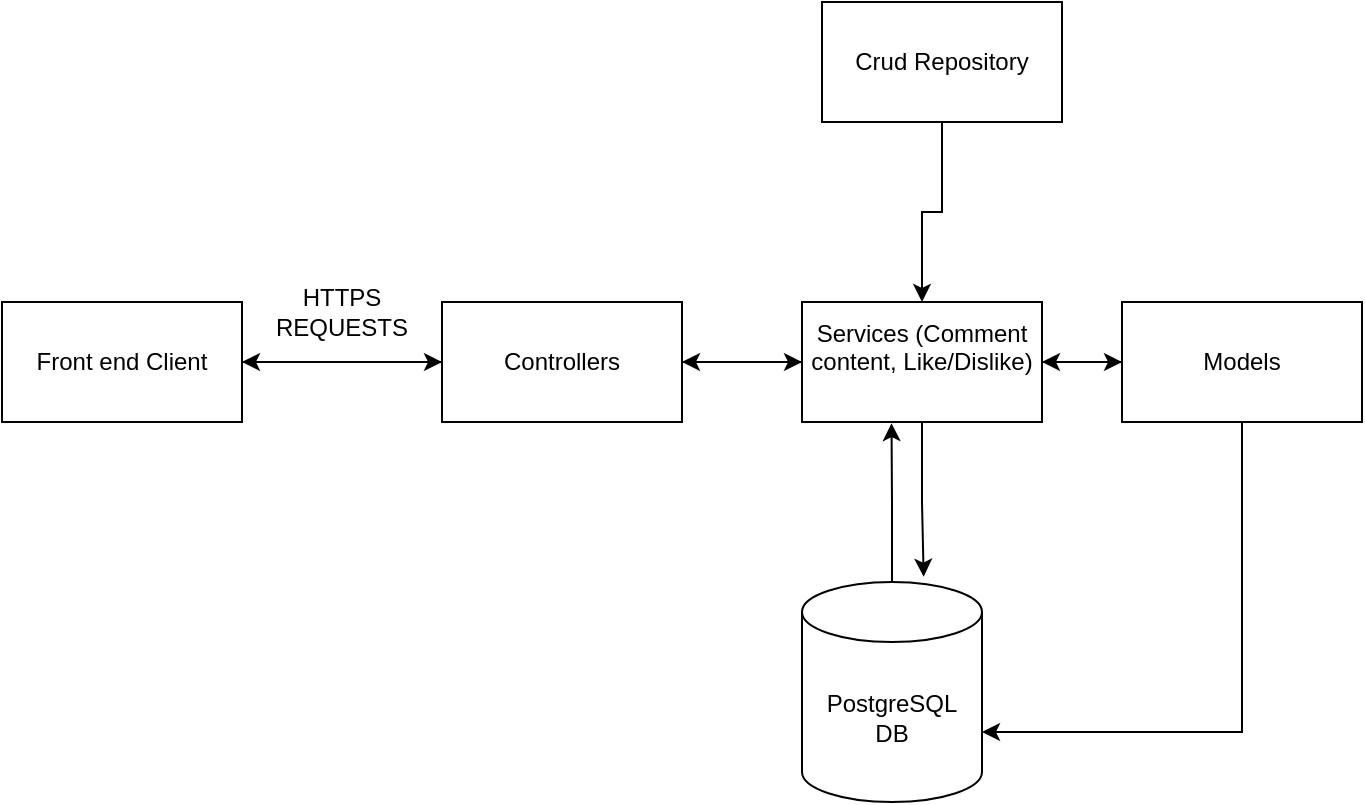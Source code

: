 <mxfile version="20.8.5" type="device"><diagram id="WTgHQfKJ3sEN2fbYTCML" name="Page-1"><mxGraphModel dx="1050" dy="573" grid="1" gridSize="10" guides="1" tooltips="1" connect="1" arrows="1" fold="1" page="1" pageScale="1" pageWidth="850" pageHeight="1100" math="0" shadow="0"><root><mxCell id="0"/><mxCell id="1" parent="0"/><mxCell id="dkjBBXFen5a6FMUMMJrV-6" style="edgeStyle=orthogonalEdgeStyle;rounded=0;orthogonalLoop=1;jettySize=auto;html=1;exitX=1;exitY=0.5;exitDx=0;exitDy=0;entryX=0;entryY=0.5;entryDx=0;entryDy=0;endArrow=classic;endFill=1;" edge="1" parent="1" source="dkjBBXFen5a6FMUMMJrV-1" target="dkjBBXFen5a6FMUMMJrV-2"><mxGeometry relative="1" as="geometry"/></mxCell><mxCell id="dkjBBXFen5a6FMUMMJrV-1" value="Front end Client" style="rounded=0;whiteSpace=wrap;html=1;" vertex="1" parent="1"><mxGeometry x="110" y="230" width="120" height="60" as="geometry"/></mxCell><mxCell id="dkjBBXFen5a6FMUMMJrV-5" style="edgeStyle=orthogonalEdgeStyle;rounded=0;orthogonalLoop=1;jettySize=auto;html=1;entryX=1;entryY=0.5;entryDx=0;entryDy=0;endArrow=classic;endFill=1;" edge="1" parent="1" source="dkjBBXFen5a6FMUMMJrV-2" target="dkjBBXFen5a6FMUMMJrV-1"><mxGeometry relative="1" as="geometry"/></mxCell><mxCell id="dkjBBXFen5a6FMUMMJrV-22" style="edgeStyle=orthogonalEdgeStyle;rounded=0;orthogonalLoop=1;jettySize=auto;html=1;entryX=0;entryY=0.5;entryDx=0;entryDy=0;endArrow=classic;endFill=1;" edge="1" parent="1" source="dkjBBXFen5a6FMUMMJrV-2" target="dkjBBXFen5a6FMUMMJrV-15"><mxGeometry relative="1" as="geometry"/></mxCell><mxCell id="dkjBBXFen5a6FMUMMJrV-2" value="Controllers" style="rounded=0;whiteSpace=wrap;html=1;" vertex="1" parent="1"><mxGeometry x="330" y="230" width="120" height="60" as="geometry"/></mxCell><mxCell id="dkjBBXFen5a6FMUMMJrV-16" style="edgeStyle=orthogonalEdgeStyle;rounded=0;orthogonalLoop=1;jettySize=auto;html=1;entryX=1;entryY=0;entryDx=0;entryDy=75;entryPerimeter=0;endArrow=classic;endFill=1;" edge="1" parent="1" source="dkjBBXFen5a6FMUMMJrV-3" target="dkjBBXFen5a6FMUMMJrV-4"><mxGeometry relative="1" as="geometry"><Array as="points"><mxPoint x="730" y="445"/></Array></mxGeometry></mxCell><mxCell id="dkjBBXFen5a6FMUMMJrV-23" style="edgeStyle=orthogonalEdgeStyle;rounded=0;orthogonalLoop=1;jettySize=auto;html=1;endArrow=classic;endFill=1;" edge="1" parent="1" source="dkjBBXFen5a6FMUMMJrV-3"><mxGeometry relative="1" as="geometry"><mxPoint x="630" y="260" as="targetPoint"/></mxGeometry></mxCell><mxCell id="dkjBBXFen5a6FMUMMJrV-3" value="Models" style="rounded=0;whiteSpace=wrap;html=1;" vertex="1" parent="1"><mxGeometry x="670" y="230" width="120" height="60" as="geometry"/></mxCell><mxCell id="dkjBBXFen5a6FMUMMJrV-25" style="edgeStyle=orthogonalEdgeStyle;rounded=0;orthogonalLoop=1;jettySize=auto;html=1;entryX=0.373;entryY=1.01;entryDx=0;entryDy=0;entryPerimeter=0;endArrow=classic;endFill=1;" edge="1" parent="1" source="dkjBBXFen5a6FMUMMJrV-4" target="dkjBBXFen5a6FMUMMJrV-15"><mxGeometry relative="1" as="geometry"/></mxCell><mxCell id="dkjBBXFen5a6FMUMMJrV-4" value="PostgreSQL&lt;br&gt;DB" style="shape=cylinder3;whiteSpace=wrap;html=1;boundedLbl=1;backgroundOutline=1;size=15;" vertex="1" parent="1"><mxGeometry x="510" y="370" width="90" height="110" as="geometry"/></mxCell><mxCell id="dkjBBXFen5a6FMUMMJrV-9" value="HTTPS REQUESTS" style="text;html=1;strokeColor=none;fillColor=none;align=center;verticalAlign=middle;whiteSpace=wrap;rounded=0;" vertex="1" parent="1"><mxGeometry x="250" y="220" width="60" height="30" as="geometry"/></mxCell><mxCell id="dkjBBXFen5a6FMUMMJrV-26" style="edgeStyle=orthogonalEdgeStyle;rounded=0;orthogonalLoop=1;jettySize=auto;html=1;entryX=0.5;entryY=0;entryDx=0;entryDy=0;endArrow=classic;endFill=1;" edge="1" parent="1" source="dkjBBXFen5a6FMUMMJrV-10" target="dkjBBXFen5a6FMUMMJrV-15"><mxGeometry relative="1" as="geometry"/></mxCell><mxCell id="dkjBBXFen5a6FMUMMJrV-10" value="Crud Repository" style="rounded=0;whiteSpace=wrap;html=1;" vertex="1" parent="1"><mxGeometry x="520" y="80" width="120" height="60" as="geometry"/></mxCell><mxCell id="dkjBBXFen5a6FMUMMJrV-19" style="edgeStyle=orthogonalEdgeStyle;rounded=0;orthogonalLoop=1;jettySize=auto;html=1;entryX=0;entryY=0.5;entryDx=0;entryDy=0;endArrow=classic;endFill=1;" edge="1" parent="1" source="dkjBBXFen5a6FMUMMJrV-15" target="dkjBBXFen5a6FMUMMJrV-3"><mxGeometry relative="1" as="geometry"/></mxCell><mxCell id="dkjBBXFen5a6FMUMMJrV-21" style="edgeStyle=orthogonalEdgeStyle;rounded=0;orthogonalLoop=1;jettySize=auto;html=1;entryX=1;entryY=0.5;entryDx=0;entryDy=0;endArrow=classic;endFill=1;" edge="1" parent="1" source="dkjBBXFen5a6FMUMMJrV-15" target="dkjBBXFen5a6FMUMMJrV-2"><mxGeometry relative="1" as="geometry"/></mxCell><mxCell id="dkjBBXFen5a6FMUMMJrV-24" style="edgeStyle=orthogonalEdgeStyle;rounded=0;orthogonalLoop=1;jettySize=auto;html=1;entryX=0.676;entryY=-0.024;entryDx=0;entryDy=0;entryPerimeter=0;endArrow=classic;endFill=1;" edge="1" parent="1" source="dkjBBXFen5a6FMUMMJrV-15" target="dkjBBXFen5a6FMUMMJrV-4"><mxGeometry relative="1" as="geometry"/></mxCell><mxCell id="dkjBBXFen5a6FMUMMJrV-15" value="Services (Comment content, Like/Dislike)&lt;br&gt;&amp;nbsp;" style="rounded=0;whiteSpace=wrap;html=1;" vertex="1" parent="1"><mxGeometry x="510" y="230" width="120" height="60" as="geometry"/></mxCell></root></mxGraphModel></diagram></mxfile>